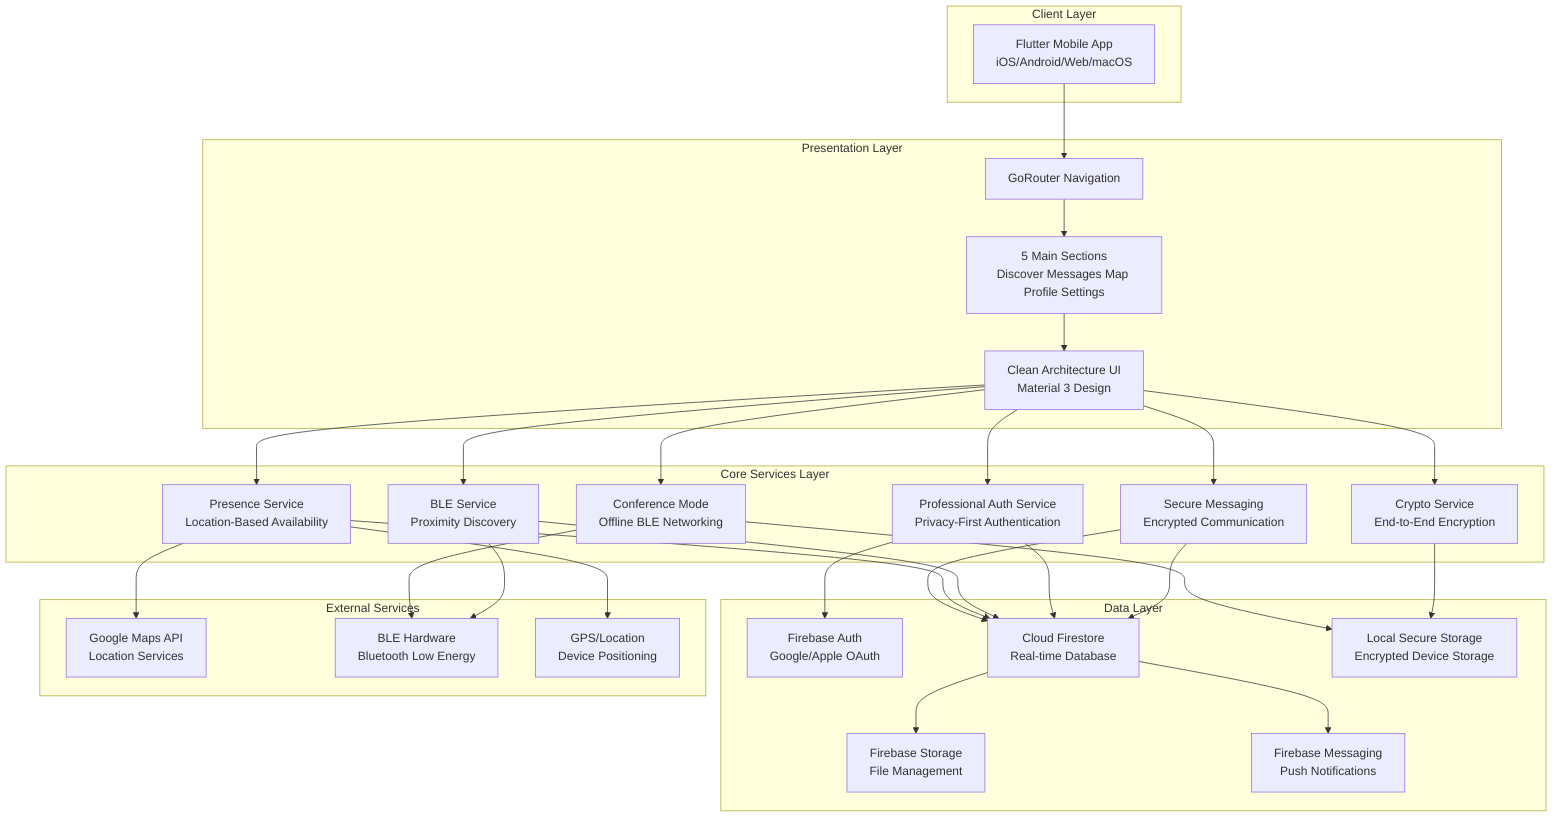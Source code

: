 graph TB
    subgraph "Client Layer"
        A[Flutter Mobile App<br/>iOS/Android/Web/macOS]
    end
    
    subgraph "Presentation Layer"
        B[GoRouter Navigation]
        C[5 Main Sections<br/>Discover Messages Map Profile Settings]
        D[Clean Architecture UI<br/>Material 3 Design]
    end
    
    subgraph "Core Services Layer"
        E[Professional Auth Service<br/>Privacy-First Authentication]
        F[BLE Service<br/>Proximity Discovery]
        G[Presence Service<br/>Location-Based Availability]
        H[Crypto Service<br/>End-to-End Encryption]
        I[Secure Messaging<br/>Encrypted Communication]
        J[Conference Mode<br/>Offline BLE Networking]
    end
    
    subgraph "Data Layer"
        K[Firebase Auth<br/>Google/Apple OAuth]
        L[Cloud Firestore<br/>Real-time Database]
        M[Firebase Storage<br/>File Management]
        N[Firebase Messaging<br/>Push Notifications]
        O[Local Secure Storage<br/>Encrypted Device Storage]
    end
    
    subgraph "External Services"
        P[Google Maps API<br/>Location Services]
        Q[BLE Hardware<br/>Bluetooth Low Energy]
        R[GPS/Location<br/>Device Positioning]
    end
    
    A --> B
    B --> C
    C --> D
    D --> E
    D --> F
    D --> G
    D --> H
    D --> I
    D --> J
    
    E --> K
    F --> Q
    G --> R
    H --> O
    I --> L
    J --> Q
    
    E --> L
    F --> L
    G --> L
    I --> L
    J --> O
    
    G --> P
    L --> M
    L --> N